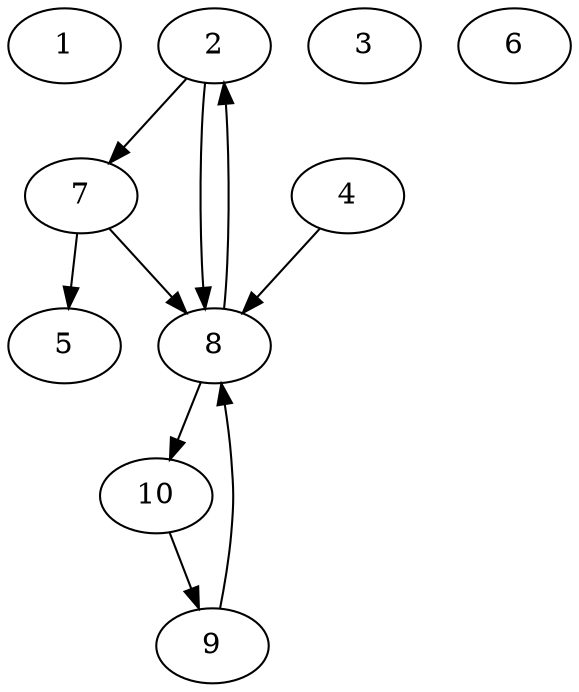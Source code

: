 digraph G_1 {
    1;
    2;
    3;
    4;
    5;
    6;
    7;
    8;
    9;
    10;
    10 -> 9;
    9 -> 8;
    2 -> 7;
    8 -> 10;
    7 -> 5;
    4 -> 8;
    7 -> 8;
    8 -> 2;
    2 -> 8;
}
